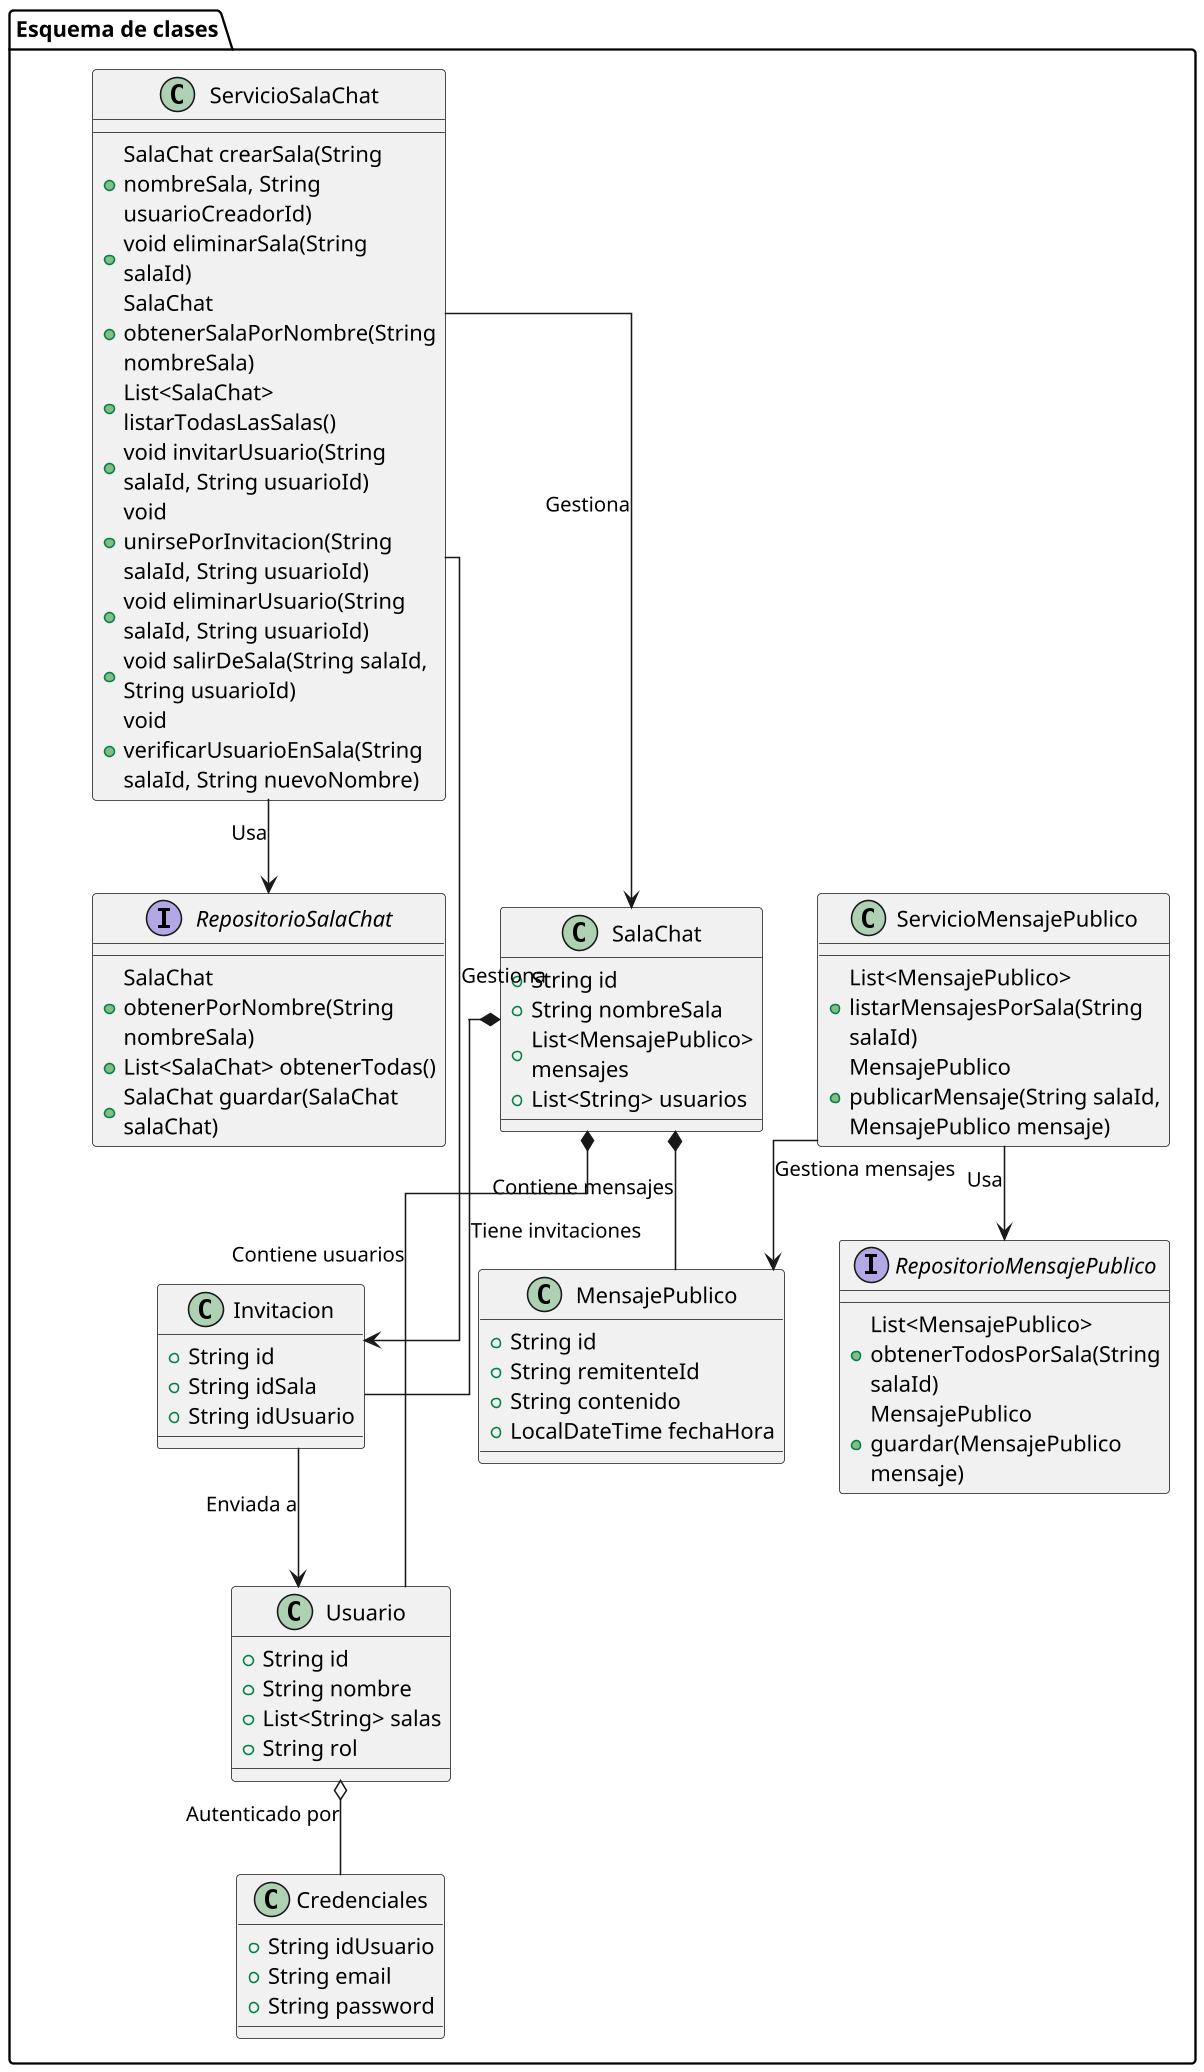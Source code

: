 @startuml

skinparam shadowing false
skinparam dpi 150
skinparam linetype ortho
skinparam packageStyle square
skinparam wrapWidth 200

package "Esquema de clases" {
    ' Clase principal que representa un mensaje en el chat público
    class MensajePublico {
        + String id
        + String remitenteId
        + String contenido
        + LocalDateTime fechaHora
    }

    ' Clase para representar una sala de chat público
    class SalaChat {
        + String id
        + String nombreSala
        + List<MensajePublico> mensajes
        + List<String> usuarios
    }

    ' Clase para representar un usuario
    class Usuario {
        + String id
        + String nombre
        + List<String> salas
        + String rol
    }

    ' Clase para credenciales de autenticación
    class Credenciales {
        + String idUsuario
        + String email
        + String password
    }

    ' Clase para manejar invitaciones a las salas
    class Invitacion {
        + String id
        + String idSala
        + String idUsuario
    }

    ' Interfaz para la lógica de repositorio de mensajes públicos
    interface RepositorioMensajePublico {
        + List<MensajePublico> obtenerTodosPorSala(String salaId)
        + MensajePublico guardar(MensajePublico mensaje)
    }

    ' Interfaz para manejar las salas de chat público
    interface RepositorioSalaChat {
        + SalaChat obtenerPorNombre(String nombreSala)
        + List<SalaChat> obtenerTodas()
        + SalaChat guardar(SalaChat salaChat)
    }

    ' Servicio de manejo de mensajes públicos
    class ServicioMensajePublico {
        + List<MensajePublico> listarMensajesPorSala(String salaId)
        + MensajePublico publicarMensaje(String salaId, MensajePublico mensaje)
    }

    ' Servicio de manejo de salas de chat público
    class ServicioSalaChat {
        + SalaChat crearSala(String nombreSala, String usuarioCreadorId)
        + void eliminarSala(String salaId)
        + SalaChat obtenerSalaPorNombre(String nombreSala)
        + List<SalaChat> listarTodasLasSalas()
        + void invitarUsuario(String salaId, String usuarioId)
        + void unirsePorInvitacion(String salaId, String usuarioId)
        + void eliminarUsuario(String salaId, String usuarioId)
        + void salirDeSala(String salaId, String usuarioId)
        + void verificarUsuarioEnSala(String salaId, String nuevoNombre)
    }

    ' Relaciones
    SalaChat *-- MensajePublico : "Contiene mensajes"
    SalaChat *-- Usuario : "Contiene usuarios"
    SalaChat *-- Invitacion : "Tiene invitaciones"
    Usuario o-- Credenciales : "Autenticado por"
    Invitacion --> Usuario : "Enviada a"
    ServicioMensajePublico --> RepositorioMensajePublico : "Usa"
    ServicioMensajePublico --> MensajePublico : "Gestiona mensajes"
    ServicioSalaChat --> RepositorioSalaChat : "Usa"
    ServicioSalaChat --> Invitacion : "Gestiona"
    ServicioSalaChat --> SalaChat : "Gestiona"
}

@enduml